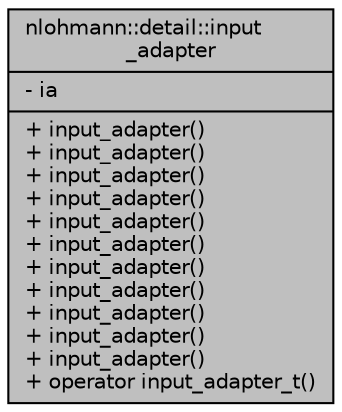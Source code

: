 digraph "nlohmann::detail::input_adapter"
{
 // INTERACTIVE_SVG=YES
 // LATEX_PDF_SIZE
  edge [fontname="Helvetica",fontsize="10",labelfontname="Helvetica",labelfontsize="10"];
  node [fontname="Helvetica",fontsize="10",shape=record];
  Node1 [label="{nlohmann::detail::input\l_adapter\n|- ia\l|+ input_adapter()\l+ input_adapter()\l+ input_adapter()\l+ input_adapter()\l+ input_adapter()\l+ input_adapter()\l+ input_adapter()\l+ input_adapter()\l+ input_adapter()\l+ input_adapter()\l+ input_adapter()\l+ operator input_adapter_t()\l}",height=0.2,width=0.4,color="black", fillcolor="grey75", style="filled", fontcolor="black",tooltip=" "];
}
